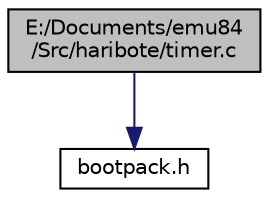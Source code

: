 digraph "E:/Documents/emu84/Src/haribote/timer.c"
{
 // LATEX_PDF_SIZE
  edge [fontname="Helvetica",fontsize="10",labelfontname="Helvetica",labelfontsize="10"];
  node [fontname="Helvetica",fontsize="10",shape=record];
  Node1 [label="E:/Documents/emu84\l/Src/haribote/timer.c",height=0.2,width=0.4,color="black", fillcolor="grey75", style="filled", fontcolor="black",tooltip=" "];
  Node1 -> Node2 [color="midnightblue",fontsize="10",style="solid"];
  Node2 [label="bootpack.h",height=0.2,width=0.4,color="black", fillcolor="white", style="filled",URL="$bootpack_8h.html",tooltip="OS本体"];
}
